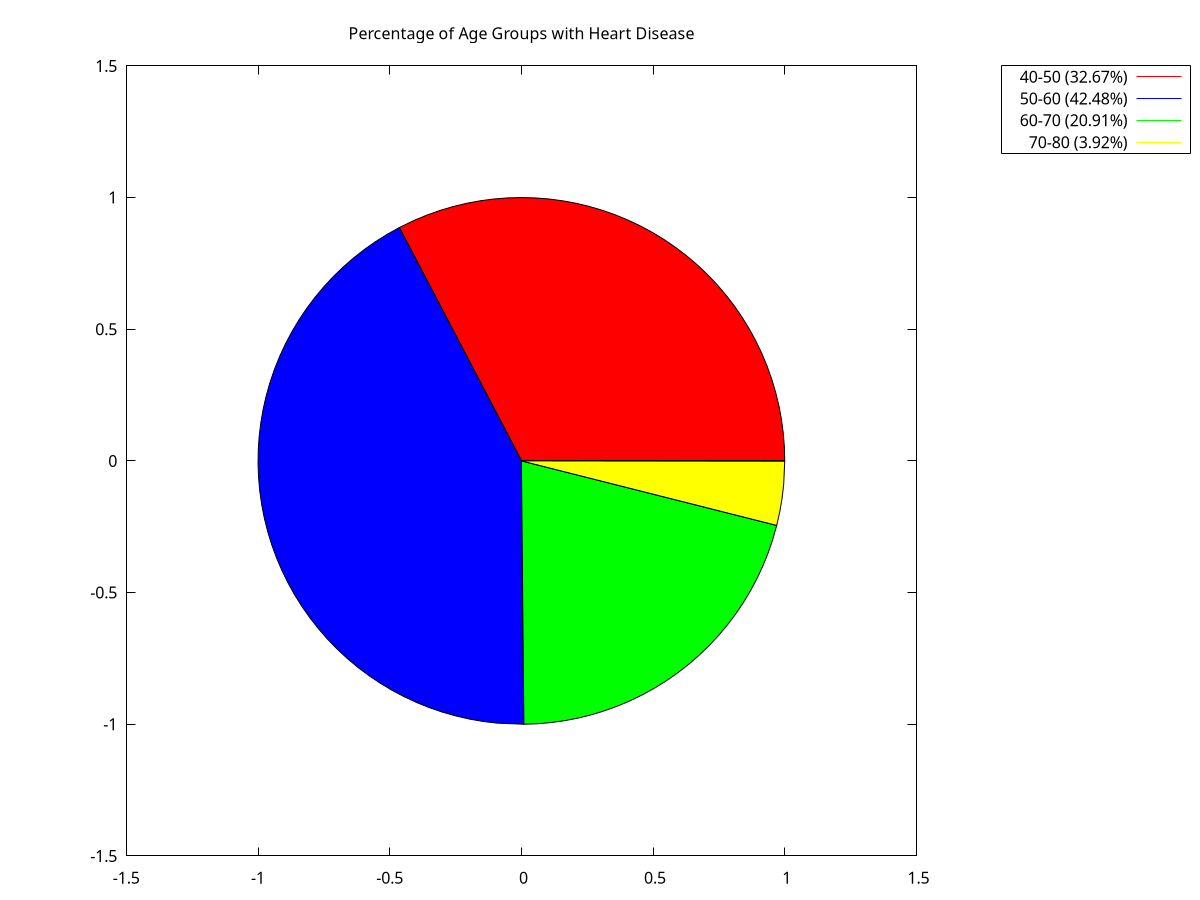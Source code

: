set title 'Percentage of Age Groups with Heart Disease'
set terminal png
set output '4d.png'
set style fill solid 1.0 border -1
set size square
set xrange [-1.5:1.5]
set yrange [-1.5:1.5]
a1 = 32.6700 * 360 / 100
a2 = a1 + 42.4800 * 360 / 100
a3 = a2 + 20.9100 * 360 / 100
a4 = a3 + 3.9200 * 360 / 100
set object 1 circle at 0,0 size 1 arc [0:a1] fillcolor rgb 'red'
set object 2 circle at 0,0 size 1 arc [a1:a2] fillcolor rgb 'blue'
set object 3 circle at 0,0 size 1 arc [a2:a3] fillcolor rgb 'green'
set object 4 circle at 0,0 size 1 arc [a3:a4] fillcolor rgb 'yellow'
set key outside top box
plot NaN title sprintf('40-50 (%.2f%%)', 32.6700) with lines lc rgb 'red', \
     NaN title sprintf('50-60 (%.2f%%)', 42.4800) with lines lc rgb 'blue', \
     NaN title sprintf('60-70 (%.2f%%)', 20.9100) with lines lc rgb 'green', \
     NaN title sprintf('70-80 (%.2f%%)', 3.9200) with lines lc rgb 'yellow'

